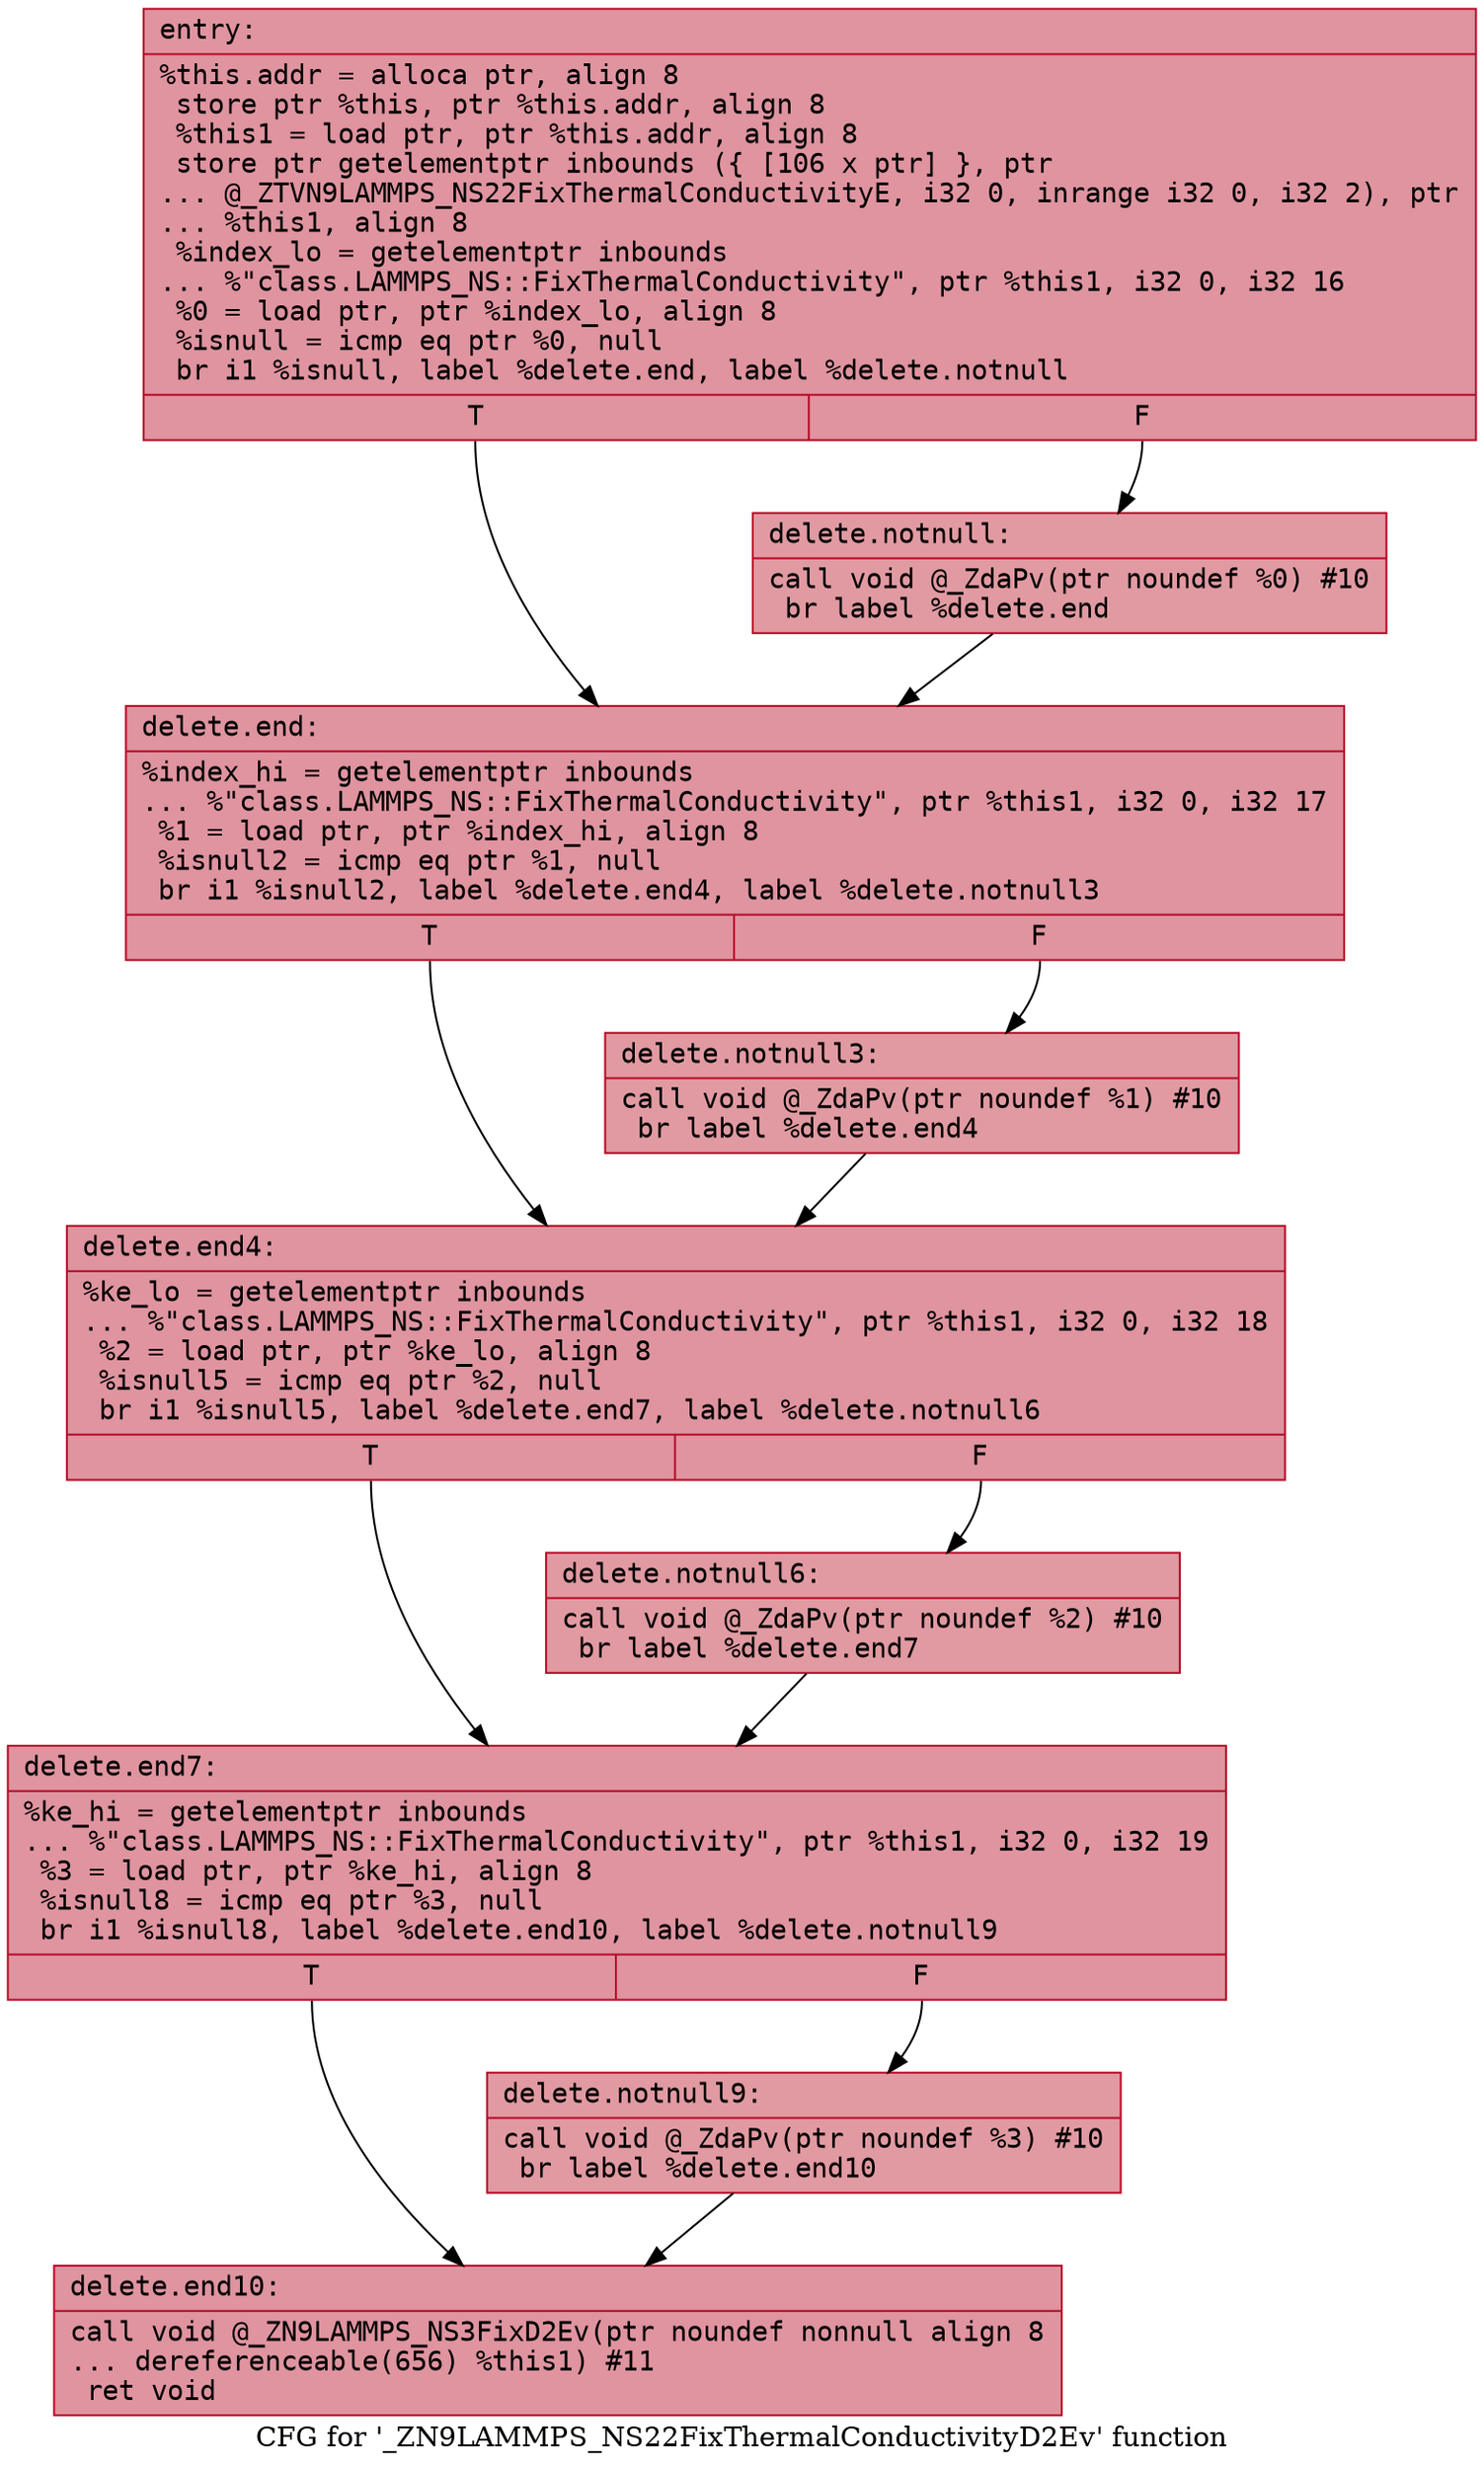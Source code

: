 digraph "CFG for '_ZN9LAMMPS_NS22FixThermalConductivityD2Ev' function" {
	label="CFG for '_ZN9LAMMPS_NS22FixThermalConductivityD2Ev' function";

	Node0x55ef6f8e3d00 [shape=record,color="#b70d28ff", style=filled, fillcolor="#b70d2870" fontname="Courier",label="{entry:\l|  %this.addr = alloca ptr, align 8\l  store ptr %this, ptr %this.addr, align 8\l  %this1 = load ptr, ptr %this.addr, align 8\l  store ptr getelementptr inbounds (\{ [106 x ptr] \}, ptr\l... @_ZTVN9LAMMPS_NS22FixThermalConductivityE, i32 0, inrange i32 0, i32 2), ptr\l... %this1, align 8\l  %index_lo = getelementptr inbounds\l... %\"class.LAMMPS_NS::FixThermalConductivity\", ptr %this1, i32 0, i32 16\l  %0 = load ptr, ptr %index_lo, align 8\l  %isnull = icmp eq ptr %0, null\l  br i1 %isnull, label %delete.end, label %delete.notnull\l|{<s0>T|<s1>F}}"];
	Node0x55ef6f8e3d00:s0 -> Node0x55ef6f8e4060[tooltip="entry -> delete.end\nProbability 37.50%" ];
	Node0x55ef6f8e3d00:s1 -> Node0x55ef6f8e40e0[tooltip="entry -> delete.notnull\nProbability 62.50%" ];
	Node0x55ef6f8e40e0 [shape=record,color="#b70d28ff", style=filled, fillcolor="#bb1b2c70" fontname="Courier",label="{delete.notnull:\l|  call void @_ZdaPv(ptr noundef %0) #10\l  br label %delete.end\l}"];
	Node0x55ef6f8e40e0 -> Node0x55ef6f8e4060[tooltip="delete.notnull -> delete.end\nProbability 100.00%" ];
	Node0x55ef6f8e4060 [shape=record,color="#b70d28ff", style=filled, fillcolor="#b70d2870" fontname="Courier",label="{delete.end:\l|  %index_hi = getelementptr inbounds\l... %\"class.LAMMPS_NS::FixThermalConductivity\", ptr %this1, i32 0, i32 17\l  %1 = load ptr, ptr %index_hi, align 8\l  %isnull2 = icmp eq ptr %1, null\l  br i1 %isnull2, label %delete.end4, label %delete.notnull3\l|{<s0>T|<s1>F}}"];
	Node0x55ef6f8e4060:s0 -> Node0x55ef6f8e4530[tooltip="delete.end -> delete.end4\nProbability 37.50%" ];
	Node0x55ef6f8e4060:s1 -> Node0x55ef6f8e45b0[tooltip="delete.end -> delete.notnull3\nProbability 62.50%" ];
	Node0x55ef6f8e45b0 [shape=record,color="#b70d28ff", style=filled, fillcolor="#bb1b2c70" fontname="Courier",label="{delete.notnull3:\l|  call void @_ZdaPv(ptr noundef %1) #10\l  br label %delete.end4\l}"];
	Node0x55ef6f8e45b0 -> Node0x55ef6f8e4530[tooltip="delete.notnull3 -> delete.end4\nProbability 100.00%" ];
	Node0x55ef6f8e4530 [shape=record,color="#b70d28ff", style=filled, fillcolor="#b70d2870" fontname="Courier",label="{delete.end4:\l|  %ke_lo = getelementptr inbounds\l... %\"class.LAMMPS_NS::FixThermalConductivity\", ptr %this1, i32 0, i32 18\l  %2 = load ptr, ptr %ke_lo, align 8\l  %isnull5 = icmp eq ptr %2, null\l  br i1 %isnull5, label %delete.end7, label %delete.notnull6\l|{<s0>T|<s1>F}}"];
	Node0x55ef6f8e4530:s0 -> Node0x55ef6f8e4bc0[tooltip="delete.end4 -> delete.end7\nProbability 37.50%" ];
	Node0x55ef6f8e4530:s1 -> Node0x55ef6f8e4c10[tooltip="delete.end4 -> delete.notnull6\nProbability 62.50%" ];
	Node0x55ef6f8e4c10 [shape=record,color="#b70d28ff", style=filled, fillcolor="#bb1b2c70" fontname="Courier",label="{delete.notnull6:\l|  call void @_ZdaPv(ptr noundef %2) #10\l  br label %delete.end7\l}"];
	Node0x55ef6f8e4c10 -> Node0x55ef6f8e4bc0[tooltip="delete.notnull6 -> delete.end7\nProbability 100.00%" ];
	Node0x55ef6f8e4bc0 [shape=record,color="#b70d28ff", style=filled, fillcolor="#b70d2870" fontname="Courier",label="{delete.end7:\l|  %ke_hi = getelementptr inbounds\l... %\"class.LAMMPS_NS::FixThermalConductivity\", ptr %this1, i32 0, i32 19\l  %3 = load ptr, ptr %ke_hi, align 8\l  %isnull8 = icmp eq ptr %3, null\l  br i1 %isnull8, label %delete.end10, label %delete.notnull9\l|{<s0>T|<s1>F}}"];
	Node0x55ef6f8e4bc0:s0 -> Node0x55ef6f8e5080[tooltip="delete.end7 -> delete.end10\nProbability 37.50%" ];
	Node0x55ef6f8e4bc0:s1 -> Node0x55ef6f8e50d0[tooltip="delete.end7 -> delete.notnull9\nProbability 62.50%" ];
	Node0x55ef6f8e50d0 [shape=record,color="#b70d28ff", style=filled, fillcolor="#bb1b2c70" fontname="Courier",label="{delete.notnull9:\l|  call void @_ZdaPv(ptr noundef %3) #10\l  br label %delete.end10\l}"];
	Node0x55ef6f8e50d0 -> Node0x55ef6f8e5080[tooltip="delete.notnull9 -> delete.end10\nProbability 100.00%" ];
	Node0x55ef6f8e5080 [shape=record,color="#b70d28ff", style=filled, fillcolor="#b70d2870" fontname="Courier",label="{delete.end10:\l|  call void @_ZN9LAMMPS_NS3FixD2Ev(ptr noundef nonnull align 8\l... dereferenceable(656) %this1) #11\l  ret void\l}"];
}
